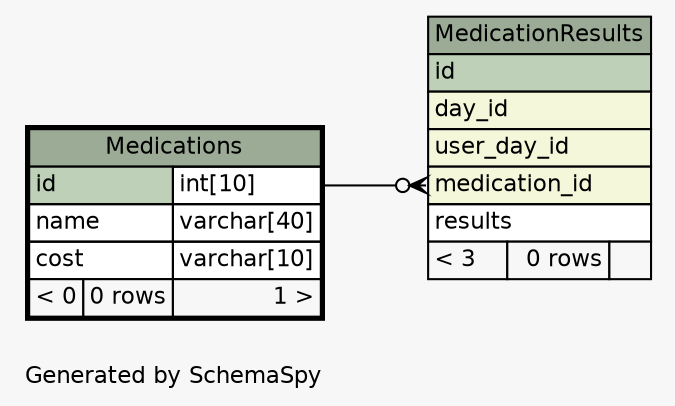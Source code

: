 // dot 2.38.0 on Linux 4.4.0-67-generic
// SchemaSpy rev 590
digraph "oneDegreeRelationshipsDiagram" {
  graph [
    rankdir="RL"
    bgcolor="#f7f7f7"
    label="\nGenerated by SchemaSpy"
    labeljust="l"
    nodesep="0.18"
    ranksep="0.46"
    fontname="Helvetica"
    fontsize="11"
  ];
  node [
    fontname="Helvetica"
    fontsize="11"
    shape="plaintext"
  ];
  edge [
    arrowsize="0.8"
  ];
  "MedicationResults":"medication_id":w -> "Medications":"id.type":e [arrowhead=none dir=back arrowtail=crowodot];
  "MedicationResults" [
    label=<
    <TABLE BORDER="0" CELLBORDER="1" CELLSPACING="0" BGCOLOR="#ffffff">
      <TR><TD COLSPAN="3" BGCOLOR="#9bab96" ALIGN="CENTER">MedicationResults</TD></TR>
      <TR><TD PORT="id" COLSPAN="3" BGCOLOR="#bed1b8" ALIGN="LEFT">id</TD></TR>
      <TR><TD PORT="day_id" COLSPAN="3" BGCOLOR="#f4f7da" ALIGN="LEFT">day_id</TD></TR>
      <TR><TD PORT="user_day_id" COLSPAN="3" BGCOLOR="#f4f7da" ALIGN="LEFT">user_day_id</TD></TR>
      <TR><TD PORT="medication_id" COLSPAN="3" BGCOLOR="#f4f7da" ALIGN="LEFT">medication_id</TD></TR>
      <TR><TD PORT="results" COLSPAN="3" ALIGN="LEFT">results</TD></TR>
      <TR><TD ALIGN="LEFT" BGCOLOR="#f7f7f7">&lt; 3</TD><TD ALIGN="RIGHT" BGCOLOR="#f7f7f7">0 rows</TD><TD ALIGN="RIGHT" BGCOLOR="#f7f7f7">  </TD></TR>
    </TABLE>>
    URL="MedicationResults.html"
    tooltip="MedicationResults"
  ];
  "Medications" [
    label=<
    <TABLE BORDER="2" CELLBORDER="1" CELLSPACING="0" BGCOLOR="#ffffff">
      <TR><TD COLSPAN="3" BGCOLOR="#9bab96" ALIGN="CENTER">Medications</TD></TR>
      <TR><TD PORT="id" COLSPAN="2" BGCOLOR="#bed1b8" ALIGN="LEFT">id</TD><TD PORT="id.type" ALIGN="LEFT">int[10]</TD></TR>
      <TR><TD PORT="name" COLSPAN="2" ALIGN="LEFT">name</TD><TD PORT="name.type" ALIGN="LEFT">varchar[40]</TD></TR>
      <TR><TD PORT="cost" COLSPAN="2" ALIGN="LEFT">cost</TD><TD PORT="cost.type" ALIGN="LEFT">varchar[10]</TD></TR>
      <TR><TD ALIGN="LEFT" BGCOLOR="#f7f7f7">&lt; 0</TD><TD ALIGN="RIGHT" BGCOLOR="#f7f7f7">0 rows</TD><TD ALIGN="RIGHT" BGCOLOR="#f7f7f7">1 &gt;</TD></TR>
    </TABLE>>
    URL="Medications.html"
    tooltip="Medications"
  ];
}
